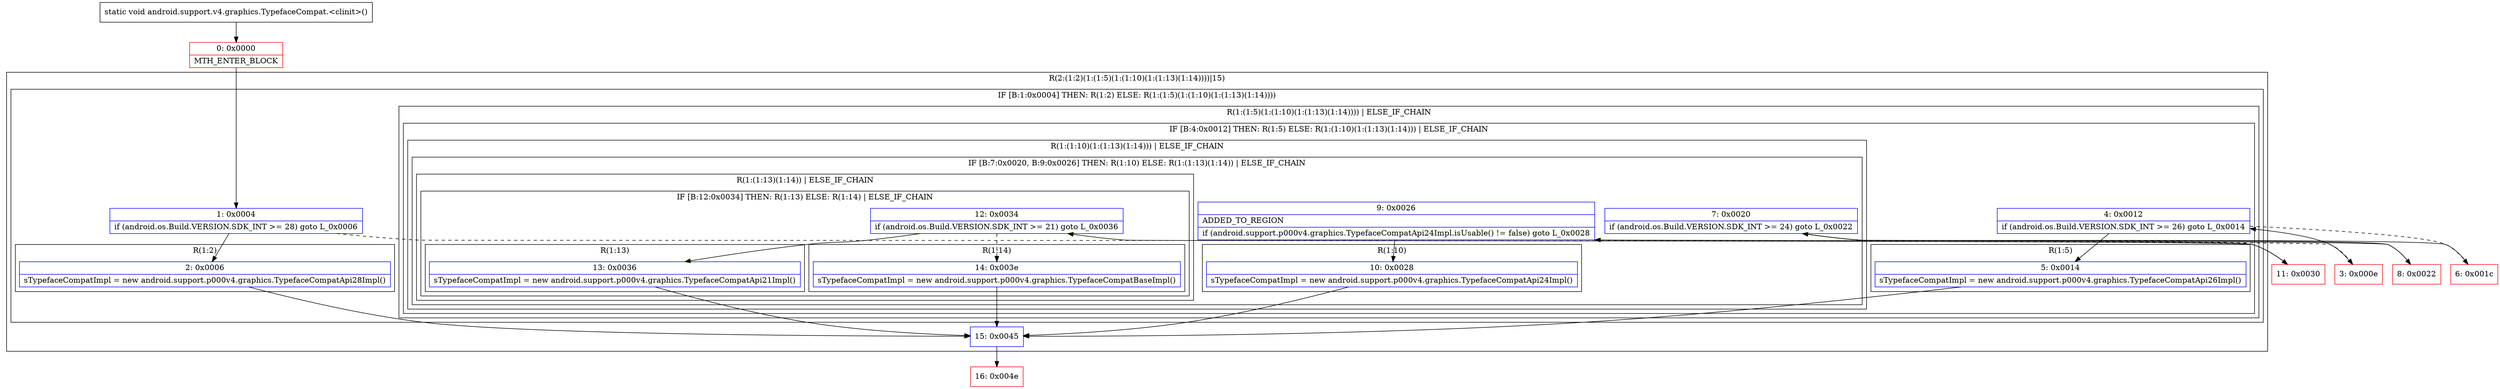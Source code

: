 digraph "CFG forandroid.support.v4.graphics.TypefaceCompat.\<clinit\>()V" {
subgraph cluster_Region_2052374422 {
label = "R(2:(1:2)(1:(1:5)(1:(1:10)(1:(1:13)(1:14))))|15)";
node [shape=record,color=blue];
subgraph cluster_IfRegion_1107224683 {
label = "IF [B:1:0x0004] THEN: R(1:2) ELSE: R(1:(1:5)(1:(1:10)(1:(1:13)(1:14))))";
node [shape=record,color=blue];
Node_1 [shape=record,label="{1\:\ 0x0004|if (android.os.Build.VERSION.SDK_INT \>= 28) goto L_0x0006\l}"];
subgraph cluster_Region_1050770847 {
label = "R(1:2)";
node [shape=record,color=blue];
Node_2 [shape=record,label="{2\:\ 0x0006|sTypefaceCompatImpl = new android.support.p000v4.graphics.TypefaceCompatApi28Impl()\l}"];
}
subgraph cluster_Region_295834662 {
label = "R(1:(1:5)(1:(1:10)(1:(1:13)(1:14)))) | ELSE_IF_CHAIN\l";
node [shape=record,color=blue];
subgraph cluster_IfRegion_1314234763 {
label = "IF [B:4:0x0012] THEN: R(1:5) ELSE: R(1:(1:10)(1:(1:13)(1:14))) | ELSE_IF_CHAIN\l";
node [shape=record,color=blue];
Node_4 [shape=record,label="{4\:\ 0x0012|if (android.os.Build.VERSION.SDK_INT \>= 26) goto L_0x0014\l}"];
subgraph cluster_Region_2019472794 {
label = "R(1:5)";
node [shape=record,color=blue];
Node_5 [shape=record,label="{5\:\ 0x0014|sTypefaceCompatImpl = new android.support.p000v4.graphics.TypefaceCompatApi26Impl()\l}"];
}
subgraph cluster_Region_1302753931 {
label = "R(1:(1:10)(1:(1:13)(1:14))) | ELSE_IF_CHAIN\l";
node [shape=record,color=blue];
subgraph cluster_IfRegion_1277447229 {
label = "IF [B:7:0x0020, B:9:0x0026] THEN: R(1:10) ELSE: R(1:(1:13)(1:14)) | ELSE_IF_CHAIN\l";
node [shape=record,color=blue];
Node_7 [shape=record,label="{7\:\ 0x0020|if (android.os.Build.VERSION.SDK_INT \>= 24) goto L_0x0022\l}"];
Node_9 [shape=record,label="{9\:\ 0x0026|ADDED_TO_REGION\l|if (android.support.p000v4.graphics.TypefaceCompatApi24Impl.isUsable() != false) goto L_0x0028\l}"];
subgraph cluster_Region_790554059 {
label = "R(1:10)";
node [shape=record,color=blue];
Node_10 [shape=record,label="{10\:\ 0x0028|sTypefaceCompatImpl = new android.support.p000v4.graphics.TypefaceCompatApi24Impl()\l}"];
}
subgraph cluster_Region_576813015 {
label = "R(1:(1:13)(1:14)) | ELSE_IF_CHAIN\l";
node [shape=record,color=blue];
subgraph cluster_IfRegion_1554873146 {
label = "IF [B:12:0x0034] THEN: R(1:13) ELSE: R(1:14) | ELSE_IF_CHAIN\l";
node [shape=record,color=blue];
Node_12 [shape=record,label="{12\:\ 0x0034|if (android.os.Build.VERSION.SDK_INT \>= 21) goto L_0x0036\l}"];
subgraph cluster_Region_847679798 {
label = "R(1:13)";
node [shape=record,color=blue];
Node_13 [shape=record,label="{13\:\ 0x0036|sTypefaceCompatImpl = new android.support.p000v4.graphics.TypefaceCompatApi21Impl()\l}"];
}
subgraph cluster_Region_1785600528 {
label = "R(1:14)";
node [shape=record,color=blue];
Node_14 [shape=record,label="{14\:\ 0x003e|sTypefaceCompatImpl = new android.support.p000v4.graphics.TypefaceCompatBaseImpl()\l}"];
}
}
}
}
}
}
}
}
Node_15 [shape=record,label="{15\:\ 0x0045}"];
}
Node_0 [shape=record,color=red,label="{0\:\ 0x0000|MTH_ENTER_BLOCK\l}"];
Node_3 [shape=record,color=red,label="{3\:\ 0x000e}"];
Node_6 [shape=record,color=red,label="{6\:\ 0x001c}"];
Node_8 [shape=record,color=red,label="{8\:\ 0x0022}"];
Node_11 [shape=record,color=red,label="{11\:\ 0x0030}"];
Node_16 [shape=record,color=red,label="{16\:\ 0x004e}"];
MethodNode[shape=record,label="{static void android.support.v4.graphics.TypefaceCompat.\<clinit\>() }"];
MethodNode -> Node_0;
Node_1 -> Node_2;
Node_1 -> Node_3[style=dashed];
Node_2 -> Node_15;
Node_4 -> Node_5;
Node_4 -> Node_6[style=dashed];
Node_5 -> Node_15;
Node_7 -> Node_8;
Node_7 -> Node_11[style=dashed];
Node_9 -> Node_10;
Node_9 -> Node_11[style=dashed];
Node_10 -> Node_15;
Node_12 -> Node_13;
Node_12 -> Node_14[style=dashed];
Node_13 -> Node_15;
Node_14 -> Node_15;
Node_15 -> Node_16;
Node_0 -> Node_1;
Node_3 -> Node_4;
Node_6 -> Node_7;
Node_8 -> Node_9;
Node_11 -> Node_12;
}

